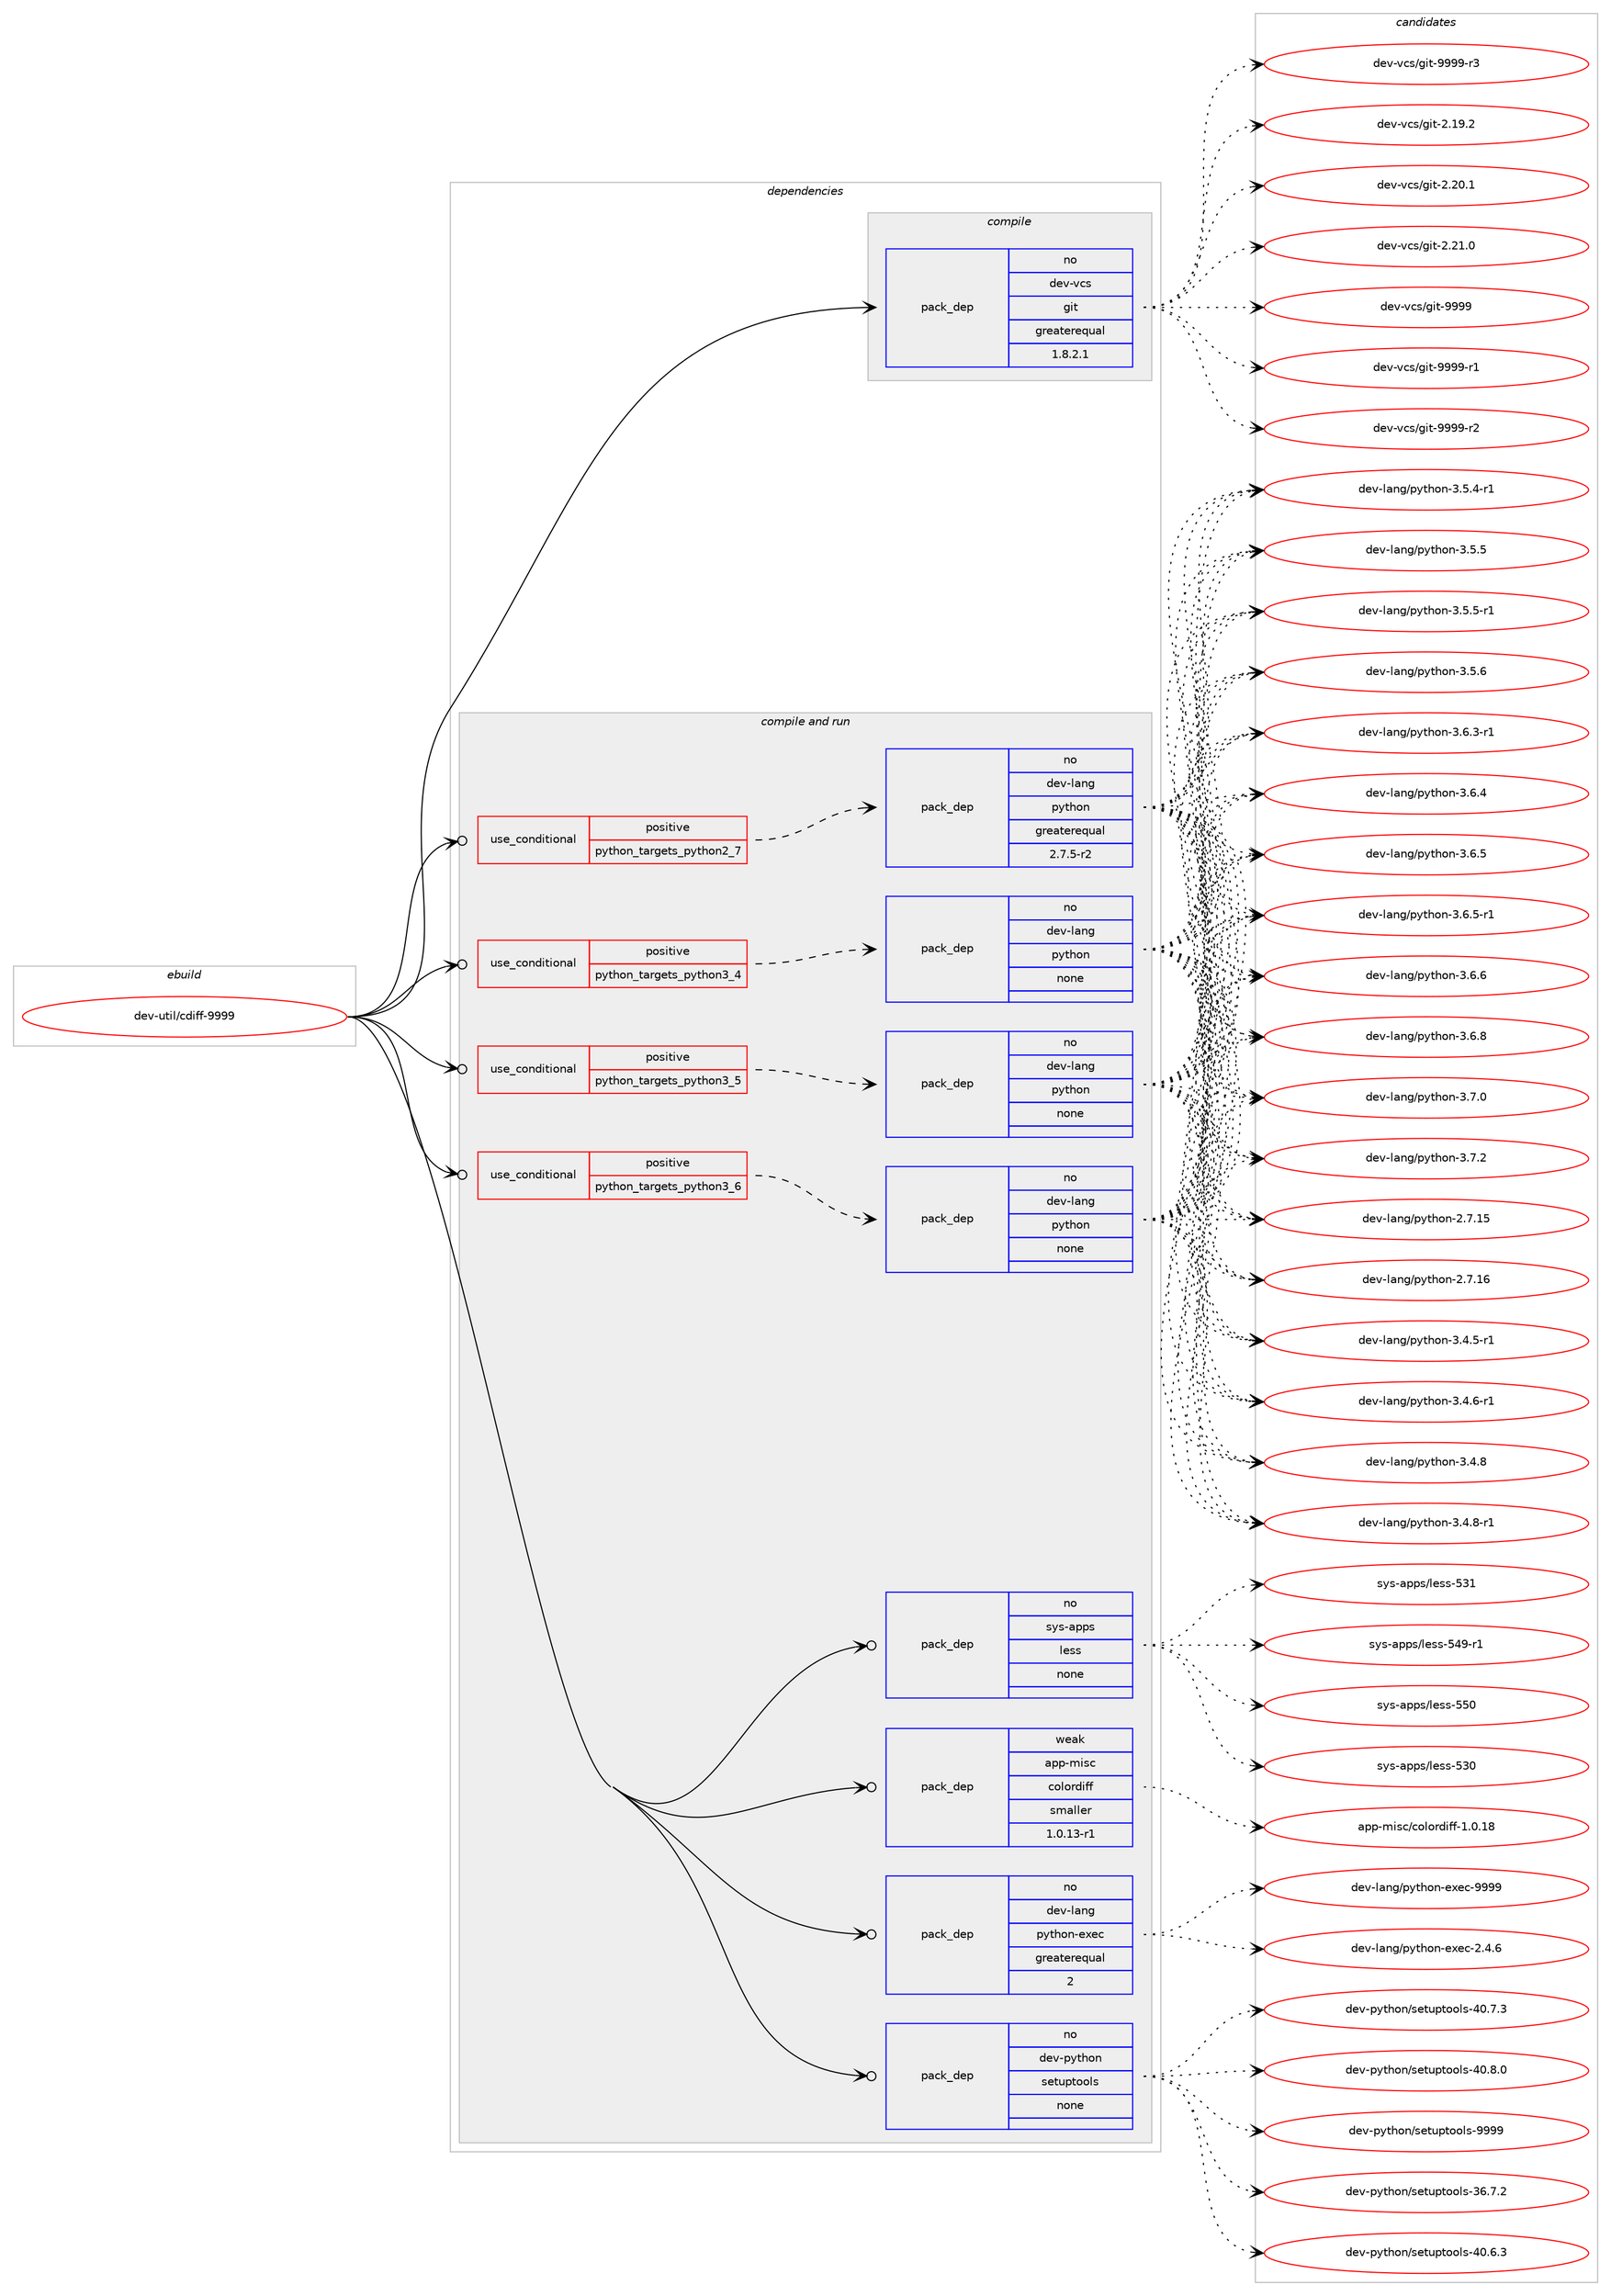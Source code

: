 digraph prolog {

# *************
# Graph options
# *************

newrank=true;
concentrate=true;
compound=true;
graph [rankdir=LR,fontname=Helvetica,fontsize=10,ranksep=1.5];#, ranksep=2.5, nodesep=0.2];
edge  [arrowhead=vee];
node  [fontname=Helvetica,fontsize=10];

# **********
# The ebuild
# **********

subgraph cluster_leftcol {
color=gray;
rank=same;
label=<<i>ebuild</i>>;
id [label="dev-util/cdiff-9999", color=red, width=4, href="../dev-util/cdiff-9999.svg"];
}

# ****************
# The dependencies
# ****************

subgraph cluster_midcol {
color=gray;
label=<<i>dependencies</i>>;
subgraph cluster_compile {
fillcolor="#eeeeee";
style=filled;
label=<<i>compile</i>>;
subgraph pack1095185 {
dependency1542262 [label=<<TABLE BORDER="0" CELLBORDER="1" CELLSPACING="0" CELLPADDING="4" WIDTH="220"><TR><TD ROWSPAN="6" CELLPADDING="30">pack_dep</TD></TR><TR><TD WIDTH="110">no</TD></TR><TR><TD>dev-vcs</TD></TR><TR><TD>git</TD></TR><TR><TD>greaterequal</TD></TR><TR><TD>1.8.2.1</TD></TR></TABLE>>, shape=none, color=blue];
}
id:e -> dependency1542262:w [weight=20,style="solid",arrowhead="vee"];
}
subgraph cluster_compileandrun {
fillcolor="#eeeeee";
style=filled;
label=<<i>compile and run</i>>;
subgraph cond423470 {
dependency1542263 [label=<<TABLE BORDER="0" CELLBORDER="1" CELLSPACING="0" CELLPADDING="4"><TR><TD ROWSPAN="3" CELLPADDING="10">use_conditional</TD></TR><TR><TD>positive</TD></TR><TR><TD>python_targets_python2_7</TD></TR></TABLE>>, shape=none, color=red];
subgraph pack1095186 {
dependency1542264 [label=<<TABLE BORDER="0" CELLBORDER="1" CELLSPACING="0" CELLPADDING="4" WIDTH="220"><TR><TD ROWSPAN="6" CELLPADDING="30">pack_dep</TD></TR><TR><TD WIDTH="110">no</TD></TR><TR><TD>dev-lang</TD></TR><TR><TD>python</TD></TR><TR><TD>greaterequal</TD></TR><TR><TD>2.7.5-r2</TD></TR></TABLE>>, shape=none, color=blue];
}
dependency1542263:e -> dependency1542264:w [weight=20,style="dashed",arrowhead="vee"];
}
id:e -> dependency1542263:w [weight=20,style="solid",arrowhead="odotvee"];
subgraph cond423471 {
dependency1542265 [label=<<TABLE BORDER="0" CELLBORDER="1" CELLSPACING="0" CELLPADDING="4"><TR><TD ROWSPAN="3" CELLPADDING="10">use_conditional</TD></TR><TR><TD>positive</TD></TR><TR><TD>python_targets_python3_4</TD></TR></TABLE>>, shape=none, color=red];
subgraph pack1095187 {
dependency1542266 [label=<<TABLE BORDER="0" CELLBORDER="1" CELLSPACING="0" CELLPADDING="4" WIDTH="220"><TR><TD ROWSPAN="6" CELLPADDING="30">pack_dep</TD></TR><TR><TD WIDTH="110">no</TD></TR><TR><TD>dev-lang</TD></TR><TR><TD>python</TD></TR><TR><TD>none</TD></TR><TR><TD></TD></TR></TABLE>>, shape=none, color=blue];
}
dependency1542265:e -> dependency1542266:w [weight=20,style="dashed",arrowhead="vee"];
}
id:e -> dependency1542265:w [weight=20,style="solid",arrowhead="odotvee"];
subgraph cond423472 {
dependency1542267 [label=<<TABLE BORDER="0" CELLBORDER="1" CELLSPACING="0" CELLPADDING="4"><TR><TD ROWSPAN="3" CELLPADDING="10">use_conditional</TD></TR><TR><TD>positive</TD></TR><TR><TD>python_targets_python3_5</TD></TR></TABLE>>, shape=none, color=red];
subgraph pack1095188 {
dependency1542268 [label=<<TABLE BORDER="0" CELLBORDER="1" CELLSPACING="0" CELLPADDING="4" WIDTH="220"><TR><TD ROWSPAN="6" CELLPADDING="30">pack_dep</TD></TR><TR><TD WIDTH="110">no</TD></TR><TR><TD>dev-lang</TD></TR><TR><TD>python</TD></TR><TR><TD>none</TD></TR><TR><TD></TD></TR></TABLE>>, shape=none, color=blue];
}
dependency1542267:e -> dependency1542268:w [weight=20,style="dashed",arrowhead="vee"];
}
id:e -> dependency1542267:w [weight=20,style="solid",arrowhead="odotvee"];
subgraph cond423473 {
dependency1542269 [label=<<TABLE BORDER="0" CELLBORDER="1" CELLSPACING="0" CELLPADDING="4"><TR><TD ROWSPAN="3" CELLPADDING="10">use_conditional</TD></TR><TR><TD>positive</TD></TR><TR><TD>python_targets_python3_6</TD></TR></TABLE>>, shape=none, color=red];
subgraph pack1095189 {
dependency1542270 [label=<<TABLE BORDER="0" CELLBORDER="1" CELLSPACING="0" CELLPADDING="4" WIDTH="220"><TR><TD ROWSPAN="6" CELLPADDING="30">pack_dep</TD></TR><TR><TD WIDTH="110">no</TD></TR><TR><TD>dev-lang</TD></TR><TR><TD>python</TD></TR><TR><TD>none</TD></TR><TR><TD></TD></TR></TABLE>>, shape=none, color=blue];
}
dependency1542269:e -> dependency1542270:w [weight=20,style="dashed",arrowhead="vee"];
}
id:e -> dependency1542269:w [weight=20,style="solid",arrowhead="odotvee"];
subgraph pack1095190 {
dependency1542271 [label=<<TABLE BORDER="0" CELLBORDER="1" CELLSPACING="0" CELLPADDING="4" WIDTH="220"><TR><TD ROWSPAN="6" CELLPADDING="30">pack_dep</TD></TR><TR><TD WIDTH="110">no</TD></TR><TR><TD>dev-lang</TD></TR><TR><TD>python-exec</TD></TR><TR><TD>greaterequal</TD></TR><TR><TD>2</TD></TR></TABLE>>, shape=none, color=blue];
}
id:e -> dependency1542271:w [weight=20,style="solid",arrowhead="odotvee"];
subgraph pack1095191 {
dependency1542272 [label=<<TABLE BORDER="0" CELLBORDER="1" CELLSPACING="0" CELLPADDING="4" WIDTH="220"><TR><TD ROWSPAN="6" CELLPADDING="30">pack_dep</TD></TR><TR><TD WIDTH="110">no</TD></TR><TR><TD>dev-python</TD></TR><TR><TD>setuptools</TD></TR><TR><TD>none</TD></TR><TR><TD></TD></TR></TABLE>>, shape=none, color=blue];
}
id:e -> dependency1542272:w [weight=20,style="solid",arrowhead="odotvee"];
subgraph pack1095192 {
dependency1542273 [label=<<TABLE BORDER="0" CELLBORDER="1" CELLSPACING="0" CELLPADDING="4" WIDTH="220"><TR><TD ROWSPAN="6" CELLPADDING="30">pack_dep</TD></TR><TR><TD WIDTH="110">no</TD></TR><TR><TD>sys-apps</TD></TR><TR><TD>less</TD></TR><TR><TD>none</TD></TR><TR><TD></TD></TR></TABLE>>, shape=none, color=blue];
}
id:e -> dependency1542273:w [weight=20,style="solid",arrowhead="odotvee"];
subgraph pack1095193 {
dependency1542274 [label=<<TABLE BORDER="0" CELLBORDER="1" CELLSPACING="0" CELLPADDING="4" WIDTH="220"><TR><TD ROWSPAN="6" CELLPADDING="30">pack_dep</TD></TR><TR><TD WIDTH="110">weak</TD></TR><TR><TD>app-misc</TD></TR><TR><TD>colordiff</TD></TR><TR><TD>smaller</TD></TR><TR><TD>1.0.13-r1</TD></TR></TABLE>>, shape=none, color=blue];
}
id:e -> dependency1542274:w [weight=20,style="solid",arrowhead="odotvee"];
}
subgraph cluster_run {
fillcolor="#eeeeee";
style=filled;
label=<<i>run</i>>;
}
}

# **************
# The candidates
# **************

subgraph cluster_choices {
rank=same;
color=gray;
label=<<i>candidates</i>>;

subgraph choice1095185 {
color=black;
nodesep=1;
choice10010111845118991154710310511645504649574650 [label="dev-vcs/git-2.19.2", color=red, width=4,href="../dev-vcs/git-2.19.2.svg"];
choice10010111845118991154710310511645504650484649 [label="dev-vcs/git-2.20.1", color=red, width=4,href="../dev-vcs/git-2.20.1.svg"];
choice10010111845118991154710310511645504650494648 [label="dev-vcs/git-2.21.0", color=red, width=4,href="../dev-vcs/git-2.21.0.svg"];
choice1001011184511899115471031051164557575757 [label="dev-vcs/git-9999", color=red, width=4,href="../dev-vcs/git-9999.svg"];
choice10010111845118991154710310511645575757574511449 [label="dev-vcs/git-9999-r1", color=red, width=4,href="../dev-vcs/git-9999-r1.svg"];
choice10010111845118991154710310511645575757574511450 [label="dev-vcs/git-9999-r2", color=red, width=4,href="../dev-vcs/git-9999-r2.svg"];
choice10010111845118991154710310511645575757574511451 [label="dev-vcs/git-9999-r3", color=red, width=4,href="../dev-vcs/git-9999-r3.svg"];
dependency1542262:e -> choice10010111845118991154710310511645504649574650:w [style=dotted,weight="100"];
dependency1542262:e -> choice10010111845118991154710310511645504650484649:w [style=dotted,weight="100"];
dependency1542262:e -> choice10010111845118991154710310511645504650494648:w [style=dotted,weight="100"];
dependency1542262:e -> choice1001011184511899115471031051164557575757:w [style=dotted,weight="100"];
dependency1542262:e -> choice10010111845118991154710310511645575757574511449:w [style=dotted,weight="100"];
dependency1542262:e -> choice10010111845118991154710310511645575757574511450:w [style=dotted,weight="100"];
dependency1542262:e -> choice10010111845118991154710310511645575757574511451:w [style=dotted,weight="100"];
}
subgraph choice1095186 {
color=black;
nodesep=1;
choice10010111845108971101034711212111610411111045504655464953 [label="dev-lang/python-2.7.15", color=red, width=4,href="../dev-lang/python-2.7.15.svg"];
choice10010111845108971101034711212111610411111045504655464954 [label="dev-lang/python-2.7.16", color=red, width=4,href="../dev-lang/python-2.7.16.svg"];
choice1001011184510897110103471121211161041111104551465246534511449 [label="dev-lang/python-3.4.5-r1", color=red, width=4,href="../dev-lang/python-3.4.5-r1.svg"];
choice1001011184510897110103471121211161041111104551465246544511449 [label="dev-lang/python-3.4.6-r1", color=red, width=4,href="../dev-lang/python-3.4.6-r1.svg"];
choice100101118451089711010347112121116104111110455146524656 [label="dev-lang/python-3.4.8", color=red, width=4,href="../dev-lang/python-3.4.8.svg"];
choice1001011184510897110103471121211161041111104551465246564511449 [label="dev-lang/python-3.4.8-r1", color=red, width=4,href="../dev-lang/python-3.4.8-r1.svg"];
choice1001011184510897110103471121211161041111104551465346524511449 [label="dev-lang/python-3.5.4-r1", color=red, width=4,href="../dev-lang/python-3.5.4-r1.svg"];
choice100101118451089711010347112121116104111110455146534653 [label="dev-lang/python-3.5.5", color=red, width=4,href="../dev-lang/python-3.5.5.svg"];
choice1001011184510897110103471121211161041111104551465346534511449 [label="dev-lang/python-3.5.5-r1", color=red, width=4,href="../dev-lang/python-3.5.5-r1.svg"];
choice100101118451089711010347112121116104111110455146534654 [label="dev-lang/python-3.5.6", color=red, width=4,href="../dev-lang/python-3.5.6.svg"];
choice1001011184510897110103471121211161041111104551465446514511449 [label="dev-lang/python-3.6.3-r1", color=red, width=4,href="../dev-lang/python-3.6.3-r1.svg"];
choice100101118451089711010347112121116104111110455146544652 [label="dev-lang/python-3.6.4", color=red, width=4,href="../dev-lang/python-3.6.4.svg"];
choice100101118451089711010347112121116104111110455146544653 [label="dev-lang/python-3.6.5", color=red, width=4,href="../dev-lang/python-3.6.5.svg"];
choice1001011184510897110103471121211161041111104551465446534511449 [label="dev-lang/python-3.6.5-r1", color=red, width=4,href="../dev-lang/python-3.6.5-r1.svg"];
choice100101118451089711010347112121116104111110455146544654 [label="dev-lang/python-3.6.6", color=red, width=4,href="../dev-lang/python-3.6.6.svg"];
choice100101118451089711010347112121116104111110455146544656 [label="dev-lang/python-3.6.8", color=red, width=4,href="../dev-lang/python-3.6.8.svg"];
choice100101118451089711010347112121116104111110455146554648 [label="dev-lang/python-3.7.0", color=red, width=4,href="../dev-lang/python-3.7.0.svg"];
choice100101118451089711010347112121116104111110455146554650 [label="dev-lang/python-3.7.2", color=red, width=4,href="../dev-lang/python-3.7.2.svg"];
dependency1542264:e -> choice10010111845108971101034711212111610411111045504655464953:w [style=dotted,weight="100"];
dependency1542264:e -> choice10010111845108971101034711212111610411111045504655464954:w [style=dotted,weight="100"];
dependency1542264:e -> choice1001011184510897110103471121211161041111104551465246534511449:w [style=dotted,weight="100"];
dependency1542264:e -> choice1001011184510897110103471121211161041111104551465246544511449:w [style=dotted,weight="100"];
dependency1542264:e -> choice100101118451089711010347112121116104111110455146524656:w [style=dotted,weight="100"];
dependency1542264:e -> choice1001011184510897110103471121211161041111104551465246564511449:w [style=dotted,weight="100"];
dependency1542264:e -> choice1001011184510897110103471121211161041111104551465346524511449:w [style=dotted,weight="100"];
dependency1542264:e -> choice100101118451089711010347112121116104111110455146534653:w [style=dotted,weight="100"];
dependency1542264:e -> choice1001011184510897110103471121211161041111104551465346534511449:w [style=dotted,weight="100"];
dependency1542264:e -> choice100101118451089711010347112121116104111110455146534654:w [style=dotted,weight="100"];
dependency1542264:e -> choice1001011184510897110103471121211161041111104551465446514511449:w [style=dotted,weight="100"];
dependency1542264:e -> choice100101118451089711010347112121116104111110455146544652:w [style=dotted,weight="100"];
dependency1542264:e -> choice100101118451089711010347112121116104111110455146544653:w [style=dotted,weight="100"];
dependency1542264:e -> choice1001011184510897110103471121211161041111104551465446534511449:w [style=dotted,weight="100"];
dependency1542264:e -> choice100101118451089711010347112121116104111110455146544654:w [style=dotted,weight="100"];
dependency1542264:e -> choice100101118451089711010347112121116104111110455146544656:w [style=dotted,weight="100"];
dependency1542264:e -> choice100101118451089711010347112121116104111110455146554648:w [style=dotted,weight="100"];
dependency1542264:e -> choice100101118451089711010347112121116104111110455146554650:w [style=dotted,weight="100"];
}
subgraph choice1095187 {
color=black;
nodesep=1;
choice10010111845108971101034711212111610411111045504655464953 [label="dev-lang/python-2.7.15", color=red, width=4,href="../dev-lang/python-2.7.15.svg"];
choice10010111845108971101034711212111610411111045504655464954 [label="dev-lang/python-2.7.16", color=red, width=4,href="../dev-lang/python-2.7.16.svg"];
choice1001011184510897110103471121211161041111104551465246534511449 [label="dev-lang/python-3.4.5-r1", color=red, width=4,href="../dev-lang/python-3.4.5-r1.svg"];
choice1001011184510897110103471121211161041111104551465246544511449 [label="dev-lang/python-3.4.6-r1", color=red, width=4,href="../dev-lang/python-3.4.6-r1.svg"];
choice100101118451089711010347112121116104111110455146524656 [label="dev-lang/python-3.4.8", color=red, width=4,href="../dev-lang/python-3.4.8.svg"];
choice1001011184510897110103471121211161041111104551465246564511449 [label="dev-lang/python-3.4.8-r1", color=red, width=4,href="../dev-lang/python-3.4.8-r1.svg"];
choice1001011184510897110103471121211161041111104551465346524511449 [label="dev-lang/python-3.5.4-r1", color=red, width=4,href="../dev-lang/python-3.5.4-r1.svg"];
choice100101118451089711010347112121116104111110455146534653 [label="dev-lang/python-3.5.5", color=red, width=4,href="../dev-lang/python-3.5.5.svg"];
choice1001011184510897110103471121211161041111104551465346534511449 [label="dev-lang/python-3.5.5-r1", color=red, width=4,href="../dev-lang/python-3.5.5-r1.svg"];
choice100101118451089711010347112121116104111110455146534654 [label="dev-lang/python-3.5.6", color=red, width=4,href="../dev-lang/python-3.5.6.svg"];
choice1001011184510897110103471121211161041111104551465446514511449 [label="dev-lang/python-3.6.3-r1", color=red, width=4,href="../dev-lang/python-3.6.3-r1.svg"];
choice100101118451089711010347112121116104111110455146544652 [label="dev-lang/python-3.6.4", color=red, width=4,href="../dev-lang/python-3.6.4.svg"];
choice100101118451089711010347112121116104111110455146544653 [label="dev-lang/python-3.6.5", color=red, width=4,href="../dev-lang/python-3.6.5.svg"];
choice1001011184510897110103471121211161041111104551465446534511449 [label="dev-lang/python-3.6.5-r1", color=red, width=4,href="../dev-lang/python-3.6.5-r1.svg"];
choice100101118451089711010347112121116104111110455146544654 [label="dev-lang/python-3.6.6", color=red, width=4,href="../dev-lang/python-3.6.6.svg"];
choice100101118451089711010347112121116104111110455146544656 [label="dev-lang/python-3.6.8", color=red, width=4,href="../dev-lang/python-3.6.8.svg"];
choice100101118451089711010347112121116104111110455146554648 [label="dev-lang/python-3.7.0", color=red, width=4,href="../dev-lang/python-3.7.0.svg"];
choice100101118451089711010347112121116104111110455146554650 [label="dev-lang/python-3.7.2", color=red, width=4,href="../dev-lang/python-3.7.2.svg"];
dependency1542266:e -> choice10010111845108971101034711212111610411111045504655464953:w [style=dotted,weight="100"];
dependency1542266:e -> choice10010111845108971101034711212111610411111045504655464954:w [style=dotted,weight="100"];
dependency1542266:e -> choice1001011184510897110103471121211161041111104551465246534511449:w [style=dotted,weight="100"];
dependency1542266:e -> choice1001011184510897110103471121211161041111104551465246544511449:w [style=dotted,weight="100"];
dependency1542266:e -> choice100101118451089711010347112121116104111110455146524656:w [style=dotted,weight="100"];
dependency1542266:e -> choice1001011184510897110103471121211161041111104551465246564511449:w [style=dotted,weight="100"];
dependency1542266:e -> choice1001011184510897110103471121211161041111104551465346524511449:w [style=dotted,weight="100"];
dependency1542266:e -> choice100101118451089711010347112121116104111110455146534653:w [style=dotted,weight="100"];
dependency1542266:e -> choice1001011184510897110103471121211161041111104551465346534511449:w [style=dotted,weight="100"];
dependency1542266:e -> choice100101118451089711010347112121116104111110455146534654:w [style=dotted,weight="100"];
dependency1542266:e -> choice1001011184510897110103471121211161041111104551465446514511449:w [style=dotted,weight="100"];
dependency1542266:e -> choice100101118451089711010347112121116104111110455146544652:w [style=dotted,weight="100"];
dependency1542266:e -> choice100101118451089711010347112121116104111110455146544653:w [style=dotted,weight="100"];
dependency1542266:e -> choice1001011184510897110103471121211161041111104551465446534511449:w [style=dotted,weight="100"];
dependency1542266:e -> choice100101118451089711010347112121116104111110455146544654:w [style=dotted,weight="100"];
dependency1542266:e -> choice100101118451089711010347112121116104111110455146544656:w [style=dotted,weight="100"];
dependency1542266:e -> choice100101118451089711010347112121116104111110455146554648:w [style=dotted,weight="100"];
dependency1542266:e -> choice100101118451089711010347112121116104111110455146554650:w [style=dotted,weight="100"];
}
subgraph choice1095188 {
color=black;
nodesep=1;
choice10010111845108971101034711212111610411111045504655464953 [label="dev-lang/python-2.7.15", color=red, width=4,href="../dev-lang/python-2.7.15.svg"];
choice10010111845108971101034711212111610411111045504655464954 [label="dev-lang/python-2.7.16", color=red, width=4,href="../dev-lang/python-2.7.16.svg"];
choice1001011184510897110103471121211161041111104551465246534511449 [label="dev-lang/python-3.4.5-r1", color=red, width=4,href="../dev-lang/python-3.4.5-r1.svg"];
choice1001011184510897110103471121211161041111104551465246544511449 [label="dev-lang/python-3.4.6-r1", color=red, width=4,href="../dev-lang/python-3.4.6-r1.svg"];
choice100101118451089711010347112121116104111110455146524656 [label="dev-lang/python-3.4.8", color=red, width=4,href="../dev-lang/python-3.4.8.svg"];
choice1001011184510897110103471121211161041111104551465246564511449 [label="dev-lang/python-3.4.8-r1", color=red, width=4,href="../dev-lang/python-3.4.8-r1.svg"];
choice1001011184510897110103471121211161041111104551465346524511449 [label="dev-lang/python-3.5.4-r1", color=red, width=4,href="../dev-lang/python-3.5.4-r1.svg"];
choice100101118451089711010347112121116104111110455146534653 [label="dev-lang/python-3.5.5", color=red, width=4,href="../dev-lang/python-3.5.5.svg"];
choice1001011184510897110103471121211161041111104551465346534511449 [label="dev-lang/python-3.5.5-r1", color=red, width=4,href="../dev-lang/python-3.5.5-r1.svg"];
choice100101118451089711010347112121116104111110455146534654 [label="dev-lang/python-3.5.6", color=red, width=4,href="../dev-lang/python-3.5.6.svg"];
choice1001011184510897110103471121211161041111104551465446514511449 [label="dev-lang/python-3.6.3-r1", color=red, width=4,href="../dev-lang/python-3.6.3-r1.svg"];
choice100101118451089711010347112121116104111110455146544652 [label="dev-lang/python-3.6.4", color=red, width=4,href="../dev-lang/python-3.6.4.svg"];
choice100101118451089711010347112121116104111110455146544653 [label="dev-lang/python-3.6.5", color=red, width=4,href="../dev-lang/python-3.6.5.svg"];
choice1001011184510897110103471121211161041111104551465446534511449 [label="dev-lang/python-3.6.5-r1", color=red, width=4,href="../dev-lang/python-3.6.5-r1.svg"];
choice100101118451089711010347112121116104111110455146544654 [label="dev-lang/python-3.6.6", color=red, width=4,href="../dev-lang/python-3.6.6.svg"];
choice100101118451089711010347112121116104111110455146544656 [label="dev-lang/python-3.6.8", color=red, width=4,href="../dev-lang/python-3.6.8.svg"];
choice100101118451089711010347112121116104111110455146554648 [label="dev-lang/python-3.7.0", color=red, width=4,href="../dev-lang/python-3.7.0.svg"];
choice100101118451089711010347112121116104111110455146554650 [label="dev-lang/python-3.7.2", color=red, width=4,href="../dev-lang/python-3.7.2.svg"];
dependency1542268:e -> choice10010111845108971101034711212111610411111045504655464953:w [style=dotted,weight="100"];
dependency1542268:e -> choice10010111845108971101034711212111610411111045504655464954:w [style=dotted,weight="100"];
dependency1542268:e -> choice1001011184510897110103471121211161041111104551465246534511449:w [style=dotted,weight="100"];
dependency1542268:e -> choice1001011184510897110103471121211161041111104551465246544511449:w [style=dotted,weight="100"];
dependency1542268:e -> choice100101118451089711010347112121116104111110455146524656:w [style=dotted,weight="100"];
dependency1542268:e -> choice1001011184510897110103471121211161041111104551465246564511449:w [style=dotted,weight="100"];
dependency1542268:e -> choice1001011184510897110103471121211161041111104551465346524511449:w [style=dotted,weight="100"];
dependency1542268:e -> choice100101118451089711010347112121116104111110455146534653:w [style=dotted,weight="100"];
dependency1542268:e -> choice1001011184510897110103471121211161041111104551465346534511449:w [style=dotted,weight="100"];
dependency1542268:e -> choice100101118451089711010347112121116104111110455146534654:w [style=dotted,weight="100"];
dependency1542268:e -> choice1001011184510897110103471121211161041111104551465446514511449:w [style=dotted,weight="100"];
dependency1542268:e -> choice100101118451089711010347112121116104111110455146544652:w [style=dotted,weight="100"];
dependency1542268:e -> choice100101118451089711010347112121116104111110455146544653:w [style=dotted,weight="100"];
dependency1542268:e -> choice1001011184510897110103471121211161041111104551465446534511449:w [style=dotted,weight="100"];
dependency1542268:e -> choice100101118451089711010347112121116104111110455146544654:w [style=dotted,weight="100"];
dependency1542268:e -> choice100101118451089711010347112121116104111110455146544656:w [style=dotted,weight="100"];
dependency1542268:e -> choice100101118451089711010347112121116104111110455146554648:w [style=dotted,weight="100"];
dependency1542268:e -> choice100101118451089711010347112121116104111110455146554650:w [style=dotted,weight="100"];
}
subgraph choice1095189 {
color=black;
nodesep=1;
choice10010111845108971101034711212111610411111045504655464953 [label="dev-lang/python-2.7.15", color=red, width=4,href="../dev-lang/python-2.7.15.svg"];
choice10010111845108971101034711212111610411111045504655464954 [label="dev-lang/python-2.7.16", color=red, width=4,href="../dev-lang/python-2.7.16.svg"];
choice1001011184510897110103471121211161041111104551465246534511449 [label="dev-lang/python-3.4.5-r1", color=red, width=4,href="../dev-lang/python-3.4.5-r1.svg"];
choice1001011184510897110103471121211161041111104551465246544511449 [label="dev-lang/python-3.4.6-r1", color=red, width=4,href="../dev-lang/python-3.4.6-r1.svg"];
choice100101118451089711010347112121116104111110455146524656 [label="dev-lang/python-3.4.8", color=red, width=4,href="../dev-lang/python-3.4.8.svg"];
choice1001011184510897110103471121211161041111104551465246564511449 [label="dev-lang/python-3.4.8-r1", color=red, width=4,href="../dev-lang/python-3.4.8-r1.svg"];
choice1001011184510897110103471121211161041111104551465346524511449 [label="dev-lang/python-3.5.4-r1", color=red, width=4,href="../dev-lang/python-3.5.4-r1.svg"];
choice100101118451089711010347112121116104111110455146534653 [label="dev-lang/python-3.5.5", color=red, width=4,href="../dev-lang/python-3.5.5.svg"];
choice1001011184510897110103471121211161041111104551465346534511449 [label="dev-lang/python-3.5.5-r1", color=red, width=4,href="../dev-lang/python-3.5.5-r1.svg"];
choice100101118451089711010347112121116104111110455146534654 [label="dev-lang/python-3.5.6", color=red, width=4,href="../dev-lang/python-3.5.6.svg"];
choice1001011184510897110103471121211161041111104551465446514511449 [label="dev-lang/python-3.6.3-r1", color=red, width=4,href="../dev-lang/python-3.6.3-r1.svg"];
choice100101118451089711010347112121116104111110455146544652 [label="dev-lang/python-3.6.4", color=red, width=4,href="../dev-lang/python-3.6.4.svg"];
choice100101118451089711010347112121116104111110455146544653 [label="dev-lang/python-3.6.5", color=red, width=4,href="../dev-lang/python-3.6.5.svg"];
choice1001011184510897110103471121211161041111104551465446534511449 [label="dev-lang/python-3.6.5-r1", color=red, width=4,href="../dev-lang/python-3.6.5-r1.svg"];
choice100101118451089711010347112121116104111110455146544654 [label="dev-lang/python-3.6.6", color=red, width=4,href="../dev-lang/python-3.6.6.svg"];
choice100101118451089711010347112121116104111110455146544656 [label="dev-lang/python-3.6.8", color=red, width=4,href="../dev-lang/python-3.6.8.svg"];
choice100101118451089711010347112121116104111110455146554648 [label="dev-lang/python-3.7.0", color=red, width=4,href="../dev-lang/python-3.7.0.svg"];
choice100101118451089711010347112121116104111110455146554650 [label="dev-lang/python-3.7.2", color=red, width=4,href="../dev-lang/python-3.7.2.svg"];
dependency1542270:e -> choice10010111845108971101034711212111610411111045504655464953:w [style=dotted,weight="100"];
dependency1542270:e -> choice10010111845108971101034711212111610411111045504655464954:w [style=dotted,weight="100"];
dependency1542270:e -> choice1001011184510897110103471121211161041111104551465246534511449:w [style=dotted,weight="100"];
dependency1542270:e -> choice1001011184510897110103471121211161041111104551465246544511449:w [style=dotted,weight="100"];
dependency1542270:e -> choice100101118451089711010347112121116104111110455146524656:w [style=dotted,weight="100"];
dependency1542270:e -> choice1001011184510897110103471121211161041111104551465246564511449:w [style=dotted,weight="100"];
dependency1542270:e -> choice1001011184510897110103471121211161041111104551465346524511449:w [style=dotted,weight="100"];
dependency1542270:e -> choice100101118451089711010347112121116104111110455146534653:w [style=dotted,weight="100"];
dependency1542270:e -> choice1001011184510897110103471121211161041111104551465346534511449:w [style=dotted,weight="100"];
dependency1542270:e -> choice100101118451089711010347112121116104111110455146534654:w [style=dotted,weight="100"];
dependency1542270:e -> choice1001011184510897110103471121211161041111104551465446514511449:w [style=dotted,weight="100"];
dependency1542270:e -> choice100101118451089711010347112121116104111110455146544652:w [style=dotted,weight="100"];
dependency1542270:e -> choice100101118451089711010347112121116104111110455146544653:w [style=dotted,weight="100"];
dependency1542270:e -> choice1001011184510897110103471121211161041111104551465446534511449:w [style=dotted,weight="100"];
dependency1542270:e -> choice100101118451089711010347112121116104111110455146544654:w [style=dotted,weight="100"];
dependency1542270:e -> choice100101118451089711010347112121116104111110455146544656:w [style=dotted,weight="100"];
dependency1542270:e -> choice100101118451089711010347112121116104111110455146554648:w [style=dotted,weight="100"];
dependency1542270:e -> choice100101118451089711010347112121116104111110455146554650:w [style=dotted,weight="100"];
}
subgraph choice1095190 {
color=black;
nodesep=1;
choice1001011184510897110103471121211161041111104510112010199455046524654 [label="dev-lang/python-exec-2.4.6", color=red, width=4,href="../dev-lang/python-exec-2.4.6.svg"];
choice10010111845108971101034711212111610411111045101120101994557575757 [label="dev-lang/python-exec-9999", color=red, width=4,href="../dev-lang/python-exec-9999.svg"];
dependency1542271:e -> choice1001011184510897110103471121211161041111104510112010199455046524654:w [style=dotted,weight="100"];
dependency1542271:e -> choice10010111845108971101034711212111610411111045101120101994557575757:w [style=dotted,weight="100"];
}
subgraph choice1095191 {
color=black;
nodesep=1;
choice100101118451121211161041111104711510111611711211611111110811545515446554650 [label="dev-python/setuptools-36.7.2", color=red, width=4,href="../dev-python/setuptools-36.7.2.svg"];
choice100101118451121211161041111104711510111611711211611111110811545524846544651 [label="dev-python/setuptools-40.6.3", color=red, width=4,href="../dev-python/setuptools-40.6.3.svg"];
choice100101118451121211161041111104711510111611711211611111110811545524846554651 [label="dev-python/setuptools-40.7.3", color=red, width=4,href="../dev-python/setuptools-40.7.3.svg"];
choice100101118451121211161041111104711510111611711211611111110811545524846564648 [label="dev-python/setuptools-40.8.0", color=red, width=4,href="../dev-python/setuptools-40.8.0.svg"];
choice10010111845112121116104111110471151011161171121161111111081154557575757 [label="dev-python/setuptools-9999", color=red, width=4,href="../dev-python/setuptools-9999.svg"];
dependency1542272:e -> choice100101118451121211161041111104711510111611711211611111110811545515446554650:w [style=dotted,weight="100"];
dependency1542272:e -> choice100101118451121211161041111104711510111611711211611111110811545524846544651:w [style=dotted,weight="100"];
dependency1542272:e -> choice100101118451121211161041111104711510111611711211611111110811545524846554651:w [style=dotted,weight="100"];
dependency1542272:e -> choice100101118451121211161041111104711510111611711211611111110811545524846564648:w [style=dotted,weight="100"];
dependency1542272:e -> choice10010111845112121116104111110471151011161171121161111111081154557575757:w [style=dotted,weight="100"];
}
subgraph choice1095192 {
color=black;
nodesep=1;
choice11512111545971121121154710810111511545535148 [label="sys-apps/less-530", color=red, width=4,href="../sys-apps/less-530.svg"];
choice11512111545971121121154710810111511545535149 [label="sys-apps/less-531", color=red, width=4,href="../sys-apps/less-531.svg"];
choice115121115459711211211547108101115115455352574511449 [label="sys-apps/less-549-r1", color=red, width=4,href="../sys-apps/less-549-r1.svg"];
choice11512111545971121121154710810111511545535348 [label="sys-apps/less-550", color=red, width=4,href="../sys-apps/less-550.svg"];
dependency1542273:e -> choice11512111545971121121154710810111511545535148:w [style=dotted,weight="100"];
dependency1542273:e -> choice11512111545971121121154710810111511545535149:w [style=dotted,weight="100"];
dependency1542273:e -> choice115121115459711211211547108101115115455352574511449:w [style=dotted,weight="100"];
dependency1542273:e -> choice11512111545971121121154710810111511545535348:w [style=dotted,weight="100"];
}
subgraph choice1095193 {
color=black;
nodesep=1;
choice971121124510910511599479911110811111410010510210245494648464956 [label="app-misc/colordiff-1.0.18", color=red, width=4,href="../app-misc/colordiff-1.0.18.svg"];
dependency1542274:e -> choice971121124510910511599479911110811111410010510210245494648464956:w [style=dotted,weight="100"];
}
}

}
